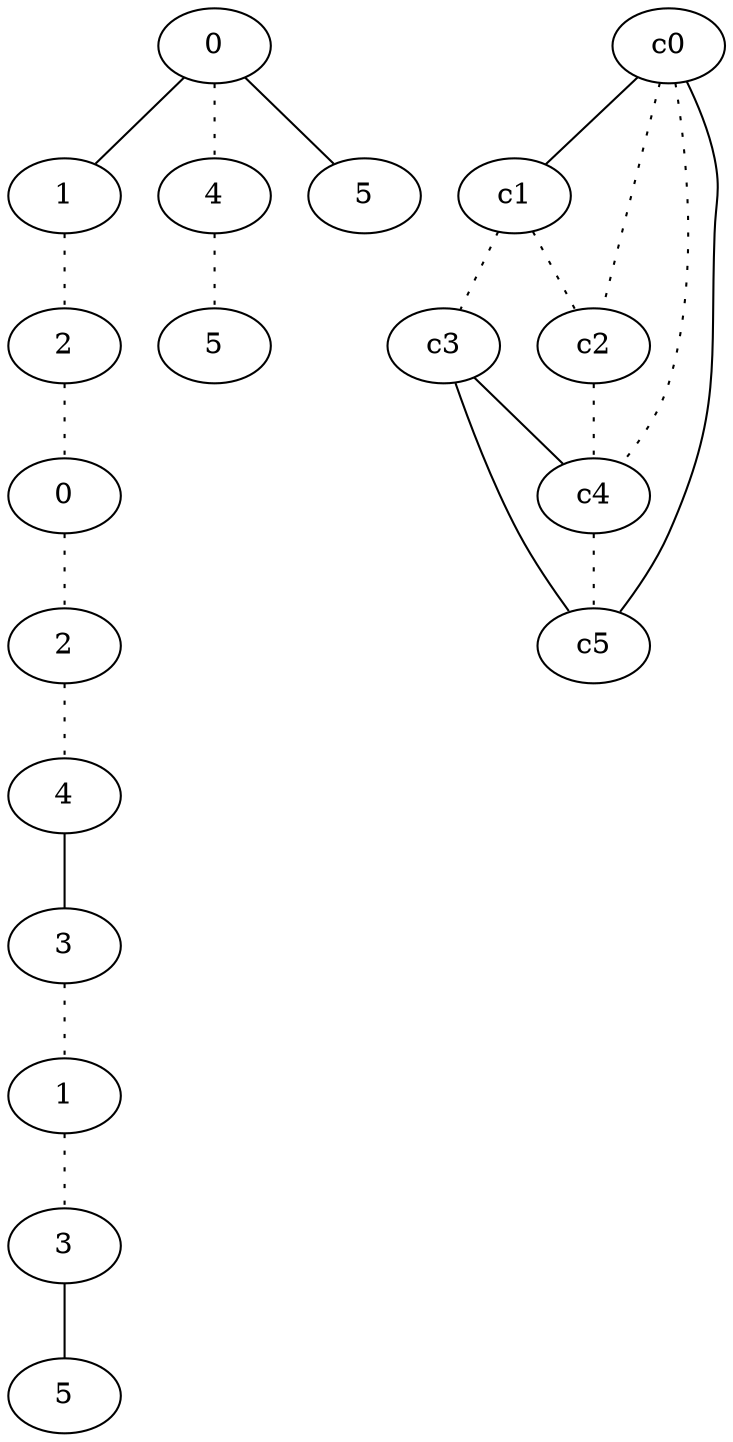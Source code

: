 graph {
a0[label=0];
a1[label=1];
a2[label=2];
a3[label=0];
a4[label=2];
a5[label=4];
a6[label=3];
a7[label=1];
a8[label=3];
a9[label=5];
a10[label=4];
a11[label=5];
a12[label=5];
a0 -- a1;
a0 -- a10 [style=dotted];
a0 -- a12;
a1 -- a2 [style=dotted];
a2 -- a3 [style=dotted];
a3 -- a4 [style=dotted];
a4 -- a5 [style=dotted];
a5 -- a6;
a6 -- a7 [style=dotted];
a7 -- a8 [style=dotted];
a8 -- a9;
a10 -- a11 [style=dotted];
c0 -- c1;
c0 -- c2 [style=dotted];
c0 -- c4 [style=dotted];
c0 -- c5;
c1 -- c2 [style=dotted];
c1 -- c3 [style=dotted];
c2 -- c4 [style=dotted];
c3 -- c4;
c3 -- c5;
c4 -- c5 [style=dotted];
}
